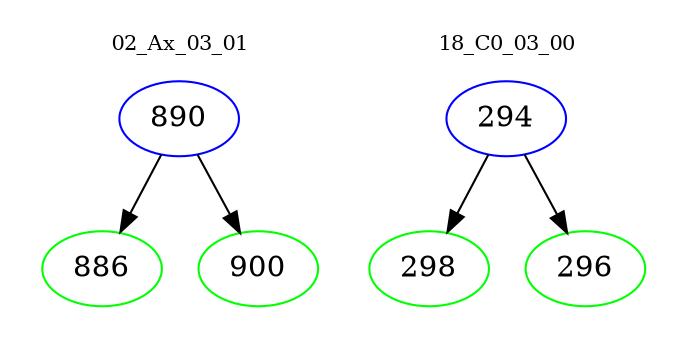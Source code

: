 digraph{
subgraph cluster_0 {
color = white
label = "02_Ax_03_01";
fontsize=10;
T0_890 [label="890", color="blue"]
T0_890 -> T0_886 [color="black"]
T0_886 [label="886", color="green"]
T0_890 -> T0_900 [color="black"]
T0_900 [label="900", color="green"]
}
subgraph cluster_1 {
color = white
label = "18_C0_03_00";
fontsize=10;
T1_294 [label="294", color="blue"]
T1_294 -> T1_298 [color="black"]
T1_298 [label="298", color="green"]
T1_294 -> T1_296 [color="black"]
T1_296 [label="296", color="green"]
}
}
